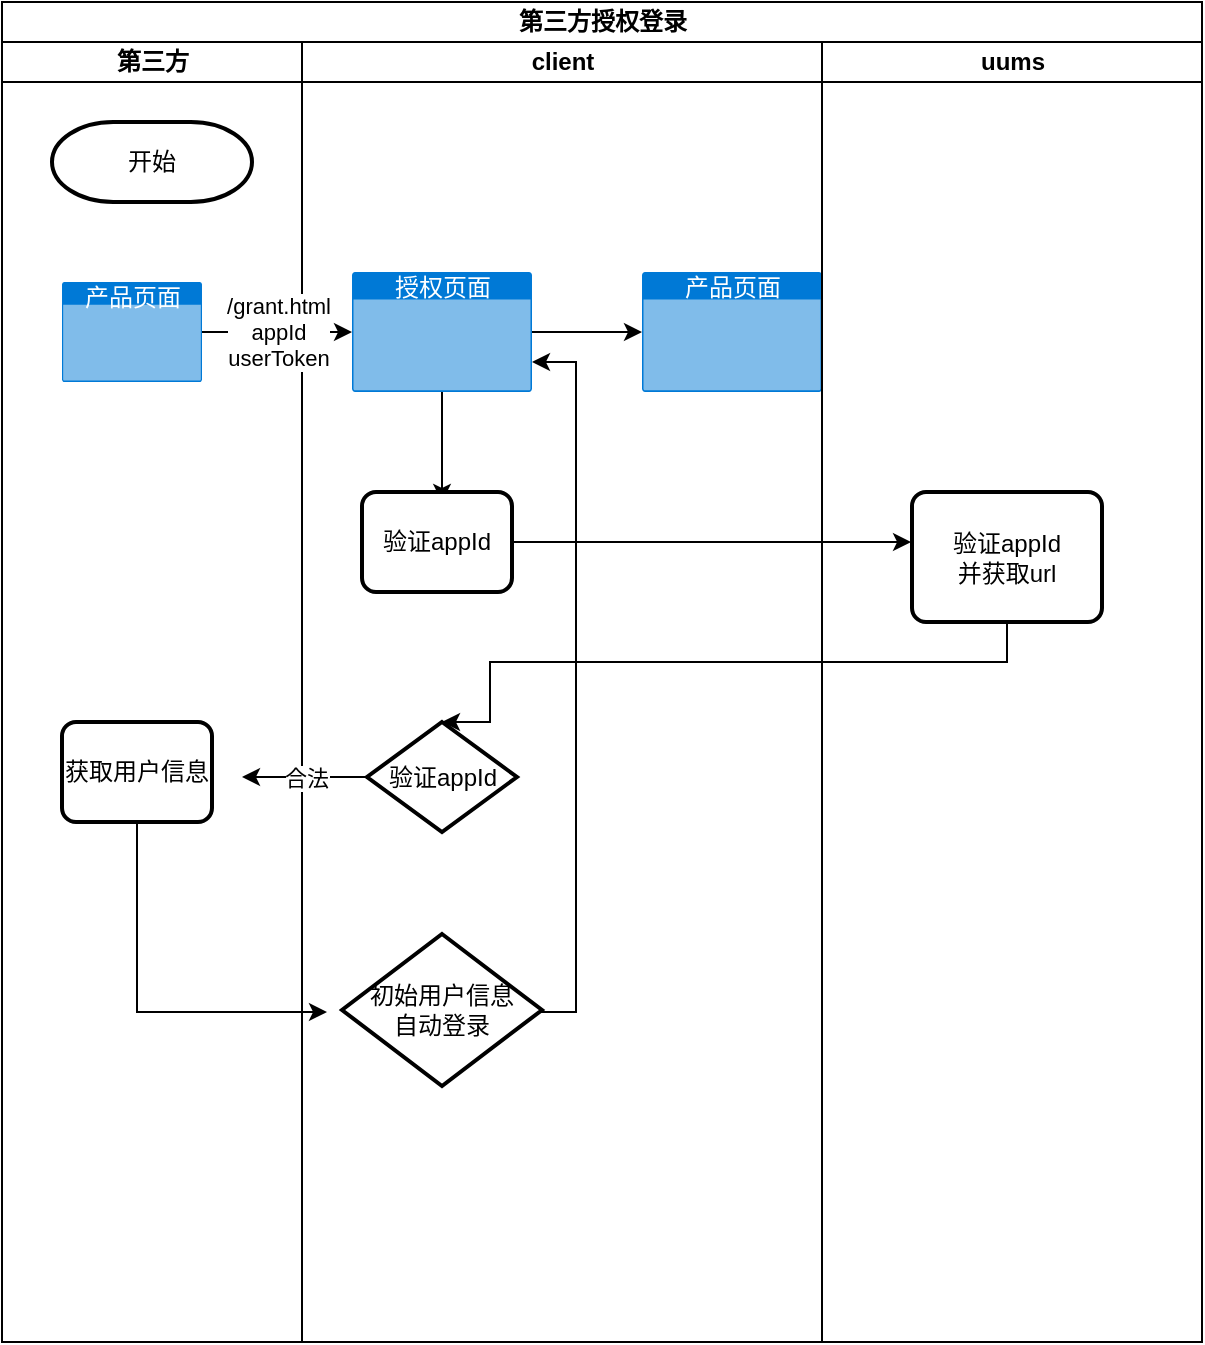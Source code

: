 <mxfile pages="1" version="11.1.5" type="github"><diagram id="7Gxf6ldct3klQKnySWis" name="第 1 页"><mxGraphModel dx="868" dy="484" grid="1" gridSize="10" guides="1" tooltips="1" connect="1" arrows="1" fold="1" page="1" pageScale="1" pageWidth="827" pageHeight="1169" math="0" shadow="0"><root><mxCell id="0"/><mxCell id="1" parent="0"/><mxCell id="ctwcji3aCJ1jPjmtpKbR-1" value="第三方授权登录" style="swimlane;html=1;childLayout=stackLayout;resizeParent=1;resizeParentMax=0;startSize=20;" vertex="1" parent="1"><mxGeometry x="200" y="80" width="600" height="670" as="geometry"/></mxCell><mxCell id="ctwcji3aCJ1jPjmtpKbR-2" value="第三方" style="swimlane;html=1;startSize=20;" vertex="1" parent="ctwcji3aCJ1jPjmtpKbR-1"><mxGeometry y="20" width="150" height="650" as="geometry"/></mxCell><mxCell id="ctwcji3aCJ1jPjmtpKbR-5" value="开始" style="strokeWidth=2;html=1;shape=mxgraph.flowchart.terminator;whiteSpace=wrap;" vertex="1" parent="ctwcji3aCJ1jPjmtpKbR-2"><mxGeometry x="25" y="40" width="100" height="40" as="geometry"/></mxCell><mxCell id="ctwcji3aCJ1jPjmtpKbR-7" value="产品页面" style="html=1;strokeColor=none;fillColor=#0079D6;labelPosition=center;verticalLabelPosition=middle;verticalAlign=top;align=center;fontSize=12;outlineConnect=0;spacingTop=-6;fontColor=#FFFFFF;shape=mxgraph.sitemap.page;" vertex="1" parent="ctwcji3aCJ1jPjmtpKbR-2"><mxGeometry x="30" y="120" width="70" height="50" as="geometry"/></mxCell><mxCell id="ctwcji3aCJ1jPjmtpKbR-12" value="获取用户信息" style="rounded=1;whiteSpace=wrap;html=1;absoluteArcSize=1;arcSize=14;strokeWidth=2;" vertex="1" parent="ctwcji3aCJ1jPjmtpKbR-2"><mxGeometry x="30" y="340" width="75" height="50" as="geometry"/></mxCell><mxCell id="ctwcji3aCJ1jPjmtpKbR-3" value="client" style="swimlane;html=1;startSize=20;" vertex="1" parent="ctwcji3aCJ1jPjmtpKbR-1"><mxGeometry x="150" y="20" width="260" height="650" as="geometry"/></mxCell><mxCell id="ctwcji3aCJ1jPjmtpKbR-11" value="" style="edgeStyle=orthogonalEdgeStyle;rounded=0;orthogonalLoop=1;jettySize=auto;html=1;" edge="1" parent="ctwcji3aCJ1jPjmtpKbR-3" source="ctwcji3aCJ1jPjmtpKbR-8"><mxGeometry relative="1" as="geometry"><mxPoint x="70" y="230" as="targetPoint"/></mxGeometry></mxCell><mxCell id="ctwcji3aCJ1jPjmtpKbR-30" value="" style="edgeStyle=orthogonalEdgeStyle;rounded=0;orthogonalLoop=1;jettySize=auto;html=1;" edge="1" parent="ctwcji3aCJ1jPjmtpKbR-3" source="ctwcji3aCJ1jPjmtpKbR-8" target="ctwcji3aCJ1jPjmtpKbR-29"><mxGeometry relative="1" as="geometry"/></mxCell><mxCell id="ctwcji3aCJ1jPjmtpKbR-8" value="授权页面" style="html=1;strokeColor=none;fillColor=#0079D6;labelPosition=center;verticalLabelPosition=middle;verticalAlign=top;align=center;fontSize=12;outlineConnect=0;spacingTop=-6;fontColor=#FFFFFF;shape=mxgraph.sitemap.page;" vertex="1" parent="ctwcji3aCJ1jPjmtpKbR-3"><mxGeometry x="25" y="115" width="90" height="60" as="geometry"/></mxCell><mxCell id="ctwcji3aCJ1jPjmtpKbR-29" value="产品页面" style="html=1;strokeColor=none;fillColor=#0079D6;labelPosition=center;verticalLabelPosition=middle;verticalAlign=top;align=center;fontSize=12;outlineConnect=0;spacingTop=-6;fontColor=#FFFFFF;shape=mxgraph.sitemap.page;" vertex="1" parent="ctwcji3aCJ1jPjmtpKbR-3"><mxGeometry x="170" y="115" width="90" height="60" as="geometry"/></mxCell><mxCell id="ctwcji3aCJ1jPjmtpKbR-27" style="edgeStyle=orthogonalEdgeStyle;rounded=0;orthogonalLoop=1;jettySize=auto;html=1;entryX=1;entryY=0.75;entryDx=0;entryDy=0;entryPerimeter=0;" edge="1" parent="ctwcji3aCJ1jPjmtpKbR-3" target="ctwcji3aCJ1jPjmtpKbR-8"><mxGeometry relative="1" as="geometry"><mxPoint x="110" y="485" as="sourcePoint"/><Array as="points"><mxPoint x="137" y="485"/><mxPoint x="137" y="160"/></Array></mxGeometry></mxCell><mxCell id="ctwcji3aCJ1jPjmtpKbR-16" value="&lt;span style=&quot;white-space: normal&quot;&gt;验证appId&lt;/span&gt;" style="strokeWidth=2;html=1;shape=mxgraph.flowchart.decision;whiteSpace=wrap;" vertex="1" parent="ctwcji3aCJ1jPjmtpKbR-3"><mxGeometry x="32.5" y="340" width="75" height="55" as="geometry"/></mxCell><mxCell id="ctwcji3aCJ1jPjmtpKbR-21" value="验证appId" style="rounded=1;whiteSpace=wrap;html=1;absoluteArcSize=1;arcSize=14;strokeWidth=2;" vertex="1" parent="ctwcji3aCJ1jPjmtpKbR-3"><mxGeometry x="30" y="225" width="75" height="50" as="geometry"/></mxCell><mxCell id="ctwcji3aCJ1jPjmtpKbR-28" value="&lt;span style=&quot;white-space: normal&quot;&gt;初始用户信息&lt;/span&gt;&lt;br style=&quot;white-space: normal&quot;&gt;&lt;span style=&quot;white-space: normal&quot;&gt;自动登录&lt;/span&gt;" style="strokeWidth=2;html=1;shape=mxgraph.flowchart.decision;whiteSpace=wrap;" vertex="1" parent="ctwcji3aCJ1jPjmtpKbR-3"><mxGeometry x="20" y="446" width="100" height="76" as="geometry"/></mxCell><mxCell id="ctwcji3aCJ1jPjmtpKbR-4" value="uums" style="swimlane;html=1;startSize=20;" vertex="1" parent="ctwcji3aCJ1jPjmtpKbR-1"><mxGeometry x="410" y="20" width="190" height="650" as="geometry"/></mxCell><mxCell id="ctwcji3aCJ1jPjmtpKbR-17" value="验证appId&lt;br&gt;并获取url" style="rounded=1;whiteSpace=wrap;html=1;absoluteArcSize=1;arcSize=14;strokeWidth=2;" vertex="1" parent="ctwcji3aCJ1jPjmtpKbR-4"><mxGeometry x="45" y="225" width="95" height="65" as="geometry"/></mxCell><mxCell id="ctwcji3aCJ1jPjmtpKbR-10" value="/grant.html&lt;br&gt;appId&lt;br&gt;userToken" style="edgeStyle=orthogonalEdgeStyle;rounded=0;orthogonalLoop=1;jettySize=auto;html=1;entryX=0;entryY=0.5;entryDx=0;entryDy=0;entryPerimeter=0;" edge="1" parent="ctwcji3aCJ1jPjmtpKbR-1" source="ctwcji3aCJ1jPjmtpKbR-7" target="ctwcji3aCJ1jPjmtpKbR-8"><mxGeometry relative="1" as="geometry"/></mxCell><mxCell id="ctwcji3aCJ1jPjmtpKbR-15" style="edgeStyle=orthogonalEdgeStyle;rounded=0;orthogonalLoop=1;jettySize=auto;html=1;exitX=0.5;exitY=1;exitDx=0;exitDy=0;" edge="1" parent="ctwcji3aCJ1jPjmtpKbR-1" source="ctwcji3aCJ1jPjmtpKbR-12"><mxGeometry relative="1" as="geometry"><mxPoint x="162.5" y="505" as="targetPoint"/><Array as="points"><mxPoint x="68" y="505"/></Array></mxGeometry></mxCell><mxCell id="ctwcji3aCJ1jPjmtpKbR-22" style="edgeStyle=orthogonalEdgeStyle;rounded=0;orthogonalLoop=1;jettySize=auto;html=1;entryX=-0.005;entryY=0.385;entryDx=0;entryDy=0;entryPerimeter=0;" edge="1" parent="ctwcji3aCJ1jPjmtpKbR-1" source="ctwcji3aCJ1jPjmtpKbR-21" target="ctwcji3aCJ1jPjmtpKbR-17"><mxGeometry relative="1" as="geometry"/></mxCell><mxCell id="ctwcji3aCJ1jPjmtpKbR-23" style="edgeStyle=orthogonalEdgeStyle;rounded=0;orthogonalLoop=1;jettySize=auto;html=1;exitX=0.5;exitY=1;exitDx=0;exitDy=0;entryX=0.5;entryY=0;entryDx=0;entryDy=0;entryPerimeter=0;" edge="1" parent="ctwcji3aCJ1jPjmtpKbR-1" source="ctwcji3aCJ1jPjmtpKbR-17" target="ctwcji3aCJ1jPjmtpKbR-16"><mxGeometry relative="1" as="geometry"><mxPoint x="242.5" y="330" as="targetPoint"/><Array as="points"><mxPoint x="503" y="330"/><mxPoint x="244" y="330"/></Array></mxGeometry></mxCell><mxCell id="ctwcji3aCJ1jPjmtpKbR-24" value="合法" style="edgeStyle=orthogonalEdgeStyle;rounded=0;orthogonalLoop=1;jettySize=auto;html=1;" edge="1" parent="1" source="ctwcji3aCJ1jPjmtpKbR-16"><mxGeometry relative="1" as="geometry"><mxPoint x="320" y="467.5" as="targetPoint"/></mxGeometry></mxCell></root></mxGraphModel></diagram></mxfile>